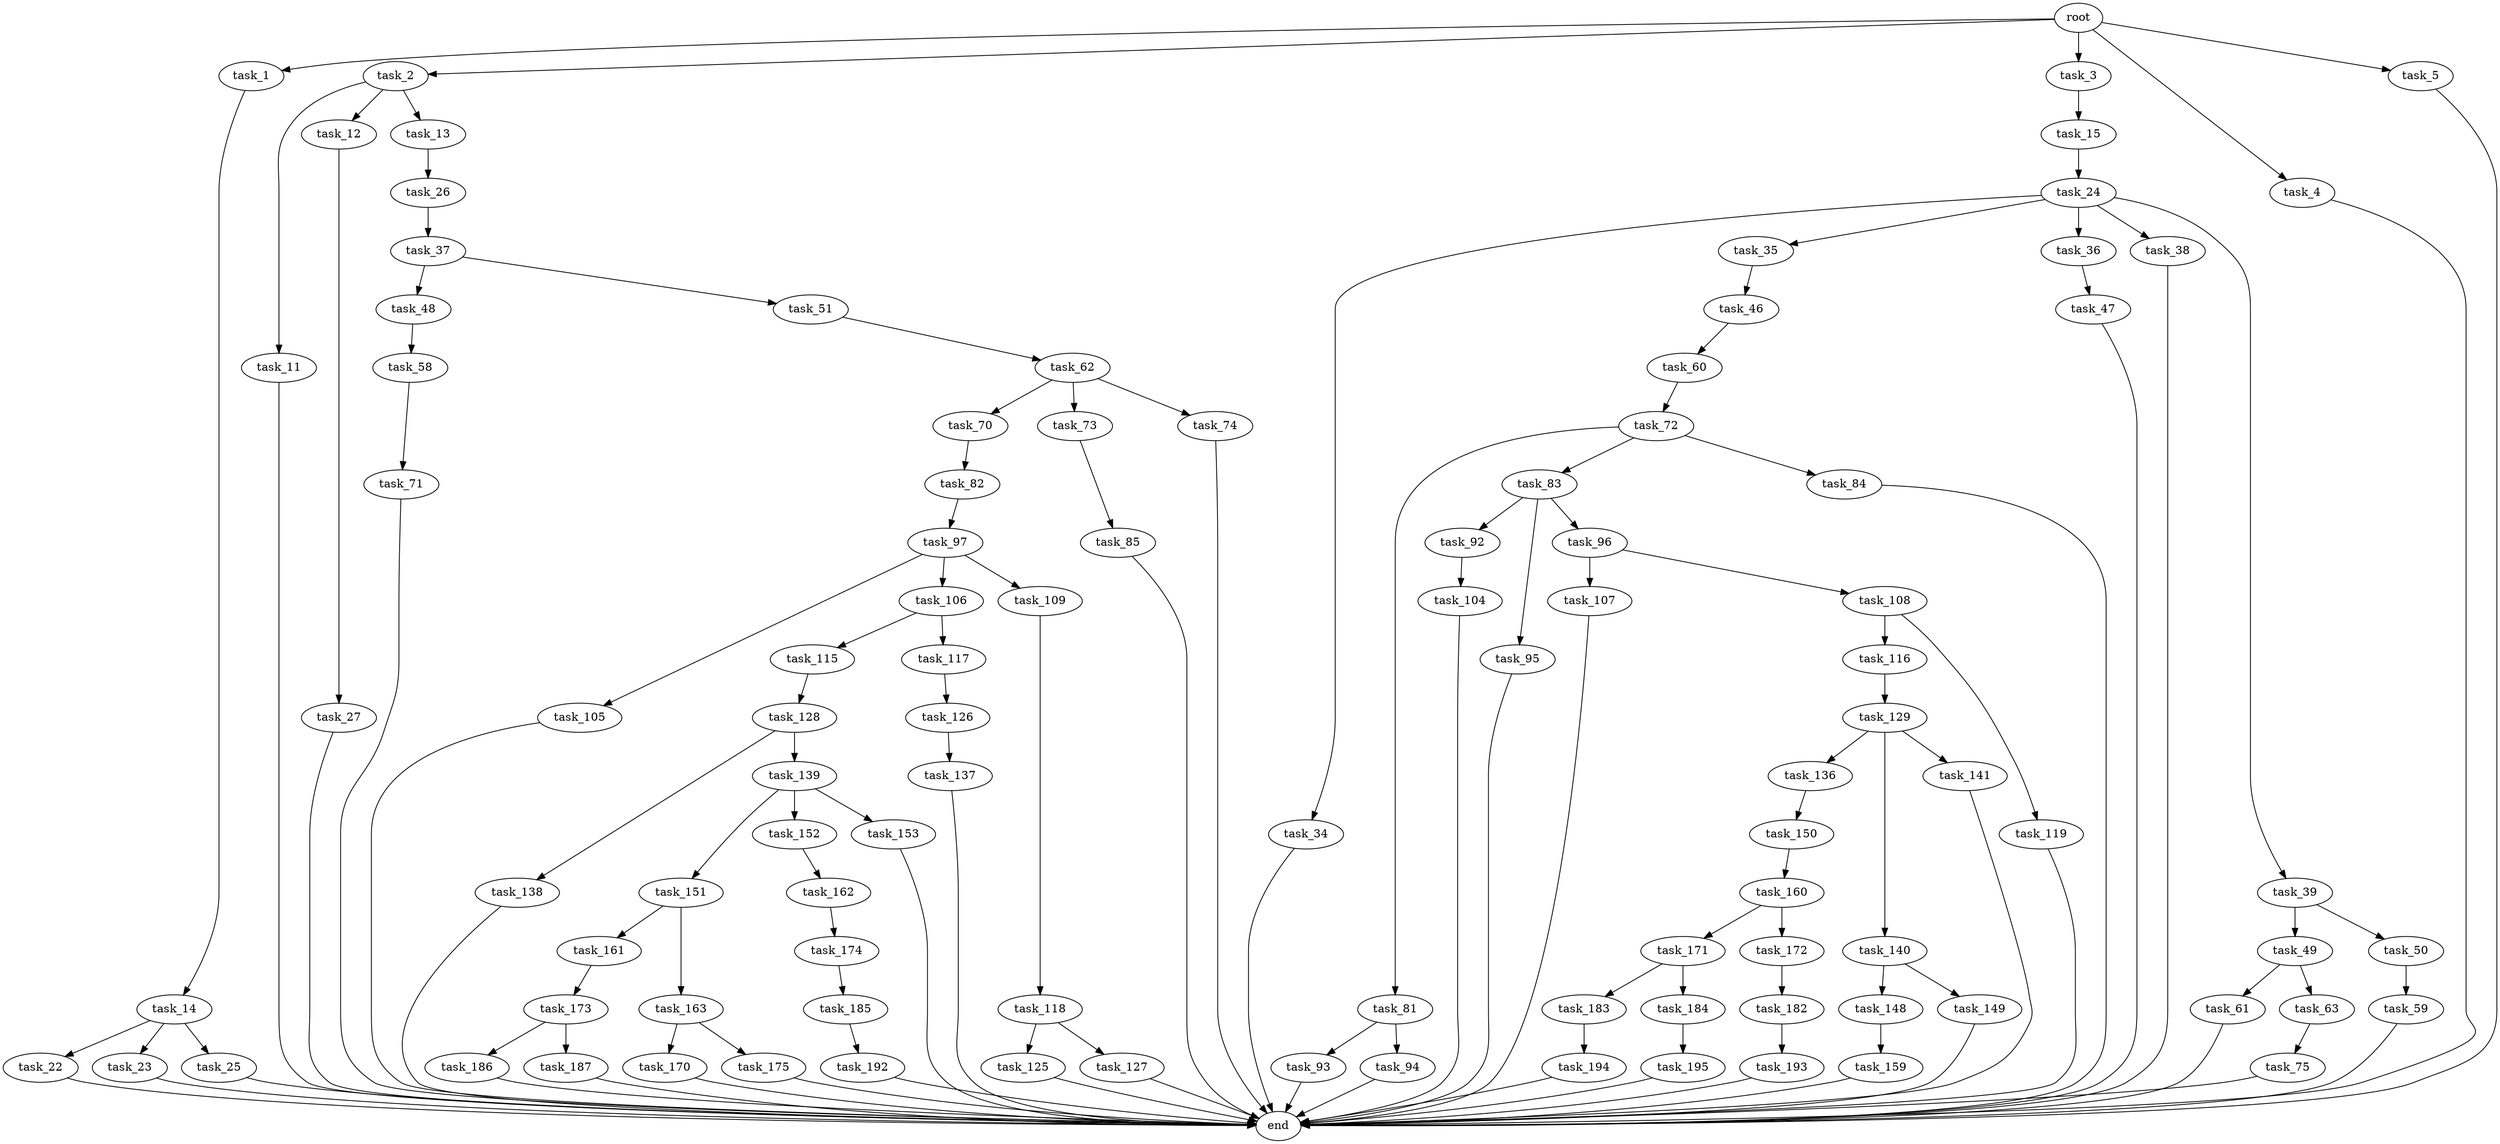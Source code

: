 digraph G {
  root [size="0.000000"];
  task_1 [size="9080968378.000000"];
  task_2 [size="134217728000.000000"];
  task_3 [size="46944849481.000000"];
  task_4 [size="21740065479.000000"];
  task_5 [size="32546872971.000000"];
  task_11 [size="13929598924.000000"];
  task_12 [size="18198419990.000000"];
  task_13 [size="68719476736.000000"];
  task_14 [size="12518386926.000000"];
  task_15 [size="68719476736.000000"];
  task_22 [size="80950873268.000000"];
  task_23 [size="1557979874.000000"];
  task_24 [size="33759021751.000000"];
  task_25 [size="124093561488.000000"];
  task_26 [size="7663899406.000000"];
  task_27 [size="171585260226.000000"];
  task_34 [size="320652413161.000000"];
  task_35 [size="97504154732.000000"];
  task_36 [size="328442872722.000000"];
  task_37 [size="515240418062.000000"];
  task_38 [size="6949465674.000000"];
  task_39 [size="40955960645.000000"];
  task_46 [size="418381802761.000000"];
  task_47 [size="9412875707.000000"];
  task_48 [size="231928233984.000000"];
  task_49 [size="549755813888.000000"];
  task_50 [size="483831099469.000000"];
  task_51 [size="24925840933.000000"];
  task_58 [size="142296366719.000000"];
  task_59 [size="1073741824000.000000"];
  task_60 [size="3837771731.000000"];
  task_61 [size="552903138065.000000"];
  task_62 [size="28991029248.000000"];
  task_63 [size="12108498848.000000"];
  task_70 [size="602429040233.000000"];
  task_71 [size="3970819887.000000"];
  task_72 [size="78516589450.000000"];
  task_73 [size="457852267983.000000"];
  task_74 [size="6696188954.000000"];
  task_75 [size="8589934592.000000"];
  task_81 [size="25437530229.000000"];
  task_82 [size="25937798665.000000"];
  task_83 [size="28991029248.000000"];
  task_84 [size="449871559778.000000"];
  task_85 [size="184347088631.000000"];
  task_92 [size="1114072867.000000"];
  task_93 [size="32796329853.000000"];
  task_94 [size="782757789696.000000"];
  task_95 [size="4620466899.000000"];
  task_96 [size="782757789696.000000"];
  task_97 [size="18366959323.000000"];
  task_104 [size="448113710178.000000"];
  task_105 [size="957499505433.000000"];
  task_106 [size="368293445632.000000"];
  task_107 [size="231928233984.000000"];
  task_108 [size="81170210579.000000"];
  task_109 [size="231928233984.000000"];
  task_115 [size="26159762825.000000"];
  task_116 [size="538702038270.000000"];
  task_117 [size="10457595228.000000"];
  task_118 [size="702671892189.000000"];
  task_119 [size="68719476736.000000"];
  task_125 [size="22859718801.000000"];
  task_126 [size="9620846605.000000"];
  task_127 [size="2442459770.000000"];
  task_128 [size="1529632304.000000"];
  task_129 [size="231928233984.000000"];
  task_136 [size="549755813888.000000"];
  task_137 [size="397174690646.000000"];
  task_138 [size="8589934592.000000"];
  task_139 [size="8589934592.000000"];
  task_140 [size="4060845373.000000"];
  task_141 [size="21174588282.000000"];
  task_148 [size="259168667919.000000"];
  task_149 [size="134217728000.000000"];
  task_150 [size="1967347592.000000"];
  task_151 [size="28991029248.000000"];
  task_152 [size="1087293865432.000000"];
  task_153 [size="28991029248.000000"];
  task_159 [size="104788977537.000000"];
  task_160 [size="218584204921.000000"];
  task_161 [size="8589934592.000000"];
  task_162 [size="782757789696.000000"];
  task_163 [size="5602954389.000000"];
  task_170 [size="11507382591.000000"];
  task_171 [size="8589934592.000000"];
  task_172 [size="99638936122.000000"];
  task_173 [size="6465179659.000000"];
  task_174 [size="47581055033.000000"];
  task_175 [size="3087805931.000000"];
  task_182 [size="8226118549.000000"];
  task_183 [size="21702987475.000000"];
  task_184 [size="10371901529.000000"];
  task_185 [size="2916824034.000000"];
  task_186 [size="153018001914.000000"];
  task_187 [size="1367750518801.000000"];
  task_192 [size="1073741824000.000000"];
  task_193 [size="283828281869.000000"];
  task_194 [size="741128644155.000000"];
  task_195 [size="368293445632.000000"];
  end [size="0.000000"];

  root -> task_1 [size="1.000000"];
  root -> task_2 [size="1.000000"];
  root -> task_3 [size="1.000000"];
  root -> task_4 [size="1.000000"];
  root -> task_5 [size="1.000000"];
  task_1 -> task_14 [size="301989888.000000"];
  task_2 -> task_11 [size="209715200.000000"];
  task_2 -> task_12 [size="209715200.000000"];
  task_2 -> task_13 [size="209715200.000000"];
  task_3 -> task_15 [size="33554432.000000"];
  task_4 -> end [size="1.000000"];
  task_5 -> end [size="1.000000"];
  task_11 -> end [size="1.000000"];
  task_12 -> task_27 [size="536870912.000000"];
  task_13 -> task_26 [size="134217728.000000"];
  task_14 -> task_22 [size="536870912.000000"];
  task_14 -> task_23 [size="536870912.000000"];
  task_14 -> task_25 [size="536870912.000000"];
  task_15 -> task_24 [size="134217728.000000"];
  task_22 -> end [size="1.000000"];
  task_23 -> end [size="1.000000"];
  task_24 -> task_34 [size="536870912.000000"];
  task_24 -> task_35 [size="536870912.000000"];
  task_24 -> task_36 [size="536870912.000000"];
  task_24 -> task_38 [size="536870912.000000"];
  task_24 -> task_39 [size="536870912.000000"];
  task_25 -> end [size="1.000000"];
  task_26 -> task_37 [size="33554432.000000"];
  task_27 -> end [size="1.000000"];
  task_34 -> end [size="1.000000"];
  task_35 -> task_46 [size="75497472.000000"];
  task_36 -> task_47 [size="679477248.000000"];
  task_37 -> task_48 [size="536870912.000000"];
  task_37 -> task_51 [size="536870912.000000"];
  task_38 -> end [size="1.000000"];
  task_39 -> task_49 [size="679477248.000000"];
  task_39 -> task_50 [size="679477248.000000"];
  task_46 -> task_60 [size="301989888.000000"];
  task_47 -> end [size="1.000000"];
  task_48 -> task_58 [size="301989888.000000"];
  task_49 -> task_61 [size="536870912.000000"];
  task_49 -> task_63 [size="536870912.000000"];
  task_50 -> task_59 [size="411041792.000000"];
  task_51 -> task_62 [size="411041792.000000"];
  task_58 -> task_71 [size="209715200.000000"];
  task_59 -> end [size="1.000000"];
  task_60 -> task_72 [size="75497472.000000"];
  task_61 -> end [size="1.000000"];
  task_62 -> task_70 [size="75497472.000000"];
  task_62 -> task_73 [size="75497472.000000"];
  task_62 -> task_74 [size="75497472.000000"];
  task_63 -> task_75 [size="411041792.000000"];
  task_70 -> task_82 [size="536870912.000000"];
  task_71 -> end [size="1.000000"];
  task_72 -> task_81 [size="75497472.000000"];
  task_72 -> task_83 [size="75497472.000000"];
  task_72 -> task_84 [size="75497472.000000"];
  task_73 -> task_85 [size="679477248.000000"];
  task_74 -> end [size="1.000000"];
  task_75 -> end [size="1.000000"];
  task_81 -> task_93 [size="33554432.000000"];
  task_81 -> task_94 [size="33554432.000000"];
  task_82 -> task_97 [size="536870912.000000"];
  task_83 -> task_92 [size="75497472.000000"];
  task_83 -> task_95 [size="75497472.000000"];
  task_83 -> task_96 [size="75497472.000000"];
  task_84 -> end [size="1.000000"];
  task_85 -> end [size="1.000000"];
  task_92 -> task_104 [size="33554432.000000"];
  task_93 -> end [size="1.000000"];
  task_94 -> end [size="1.000000"];
  task_95 -> end [size="1.000000"];
  task_96 -> task_107 [size="679477248.000000"];
  task_96 -> task_108 [size="679477248.000000"];
  task_97 -> task_105 [size="411041792.000000"];
  task_97 -> task_106 [size="411041792.000000"];
  task_97 -> task_109 [size="411041792.000000"];
  task_104 -> end [size="1.000000"];
  task_105 -> end [size="1.000000"];
  task_106 -> task_115 [size="411041792.000000"];
  task_106 -> task_117 [size="411041792.000000"];
  task_107 -> end [size="1.000000"];
  task_108 -> task_116 [size="134217728.000000"];
  task_108 -> task_119 [size="134217728.000000"];
  task_109 -> task_118 [size="301989888.000000"];
  task_115 -> task_128 [size="536870912.000000"];
  task_116 -> task_129 [size="536870912.000000"];
  task_117 -> task_126 [size="536870912.000000"];
  task_118 -> task_125 [size="679477248.000000"];
  task_118 -> task_127 [size="679477248.000000"];
  task_119 -> end [size="1.000000"];
  task_125 -> end [size="1.000000"];
  task_126 -> task_137 [size="536870912.000000"];
  task_127 -> end [size="1.000000"];
  task_128 -> task_138 [size="134217728.000000"];
  task_128 -> task_139 [size="134217728.000000"];
  task_129 -> task_136 [size="301989888.000000"];
  task_129 -> task_140 [size="301989888.000000"];
  task_129 -> task_141 [size="301989888.000000"];
  task_136 -> task_150 [size="536870912.000000"];
  task_137 -> end [size="1.000000"];
  task_138 -> end [size="1.000000"];
  task_139 -> task_151 [size="33554432.000000"];
  task_139 -> task_152 [size="33554432.000000"];
  task_139 -> task_153 [size="33554432.000000"];
  task_140 -> task_148 [size="134217728.000000"];
  task_140 -> task_149 [size="134217728.000000"];
  task_141 -> end [size="1.000000"];
  task_148 -> task_159 [size="301989888.000000"];
  task_149 -> end [size="1.000000"];
  task_150 -> task_160 [size="75497472.000000"];
  task_151 -> task_161 [size="75497472.000000"];
  task_151 -> task_163 [size="75497472.000000"];
  task_152 -> task_162 [size="679477248.000000"];
  task_153 -> end [size="1.000000"];
  task_159 -> end [size="1.000000"];
  task_160 -> task_171 [size="301989888.000000"];
  task_160 -> task_172 [size="301989888.000000"];
  task_161 -> task_173 [size="33554432.000000"];
  task_162 -> task_174 [size="679477248.000000"];
  task_163 -> task_170 [size="209715200.000000"];
  task_163 -> task_175 [size="209715200.000000"];
  task_170 -> end [size="1.000000"];
  task_171 -> task_183 [size="33554432.000000"];
  task_171 -> task_184 [size="33554432.000000"];
  task_172 -> task_182 [size="209715200.000000"];
  task_173 -> task_186 [size="134217728.000000"];
  task_173 -> task_187 [size="134217728.000000"];
  task_174 -> task_185 [size="75497472.000000"];
  task_175 -> end [size="1.000000"];
  task_182 -> task_193 [size="134217728.000000"];
  task_183 -> task_194 [size="411041792.000000"];
  task_184 -> task_195 [size="679477248.000000"];
  task_185 -> task_192 [size="75497472.000000"];
  task_186 -> end [size="1.000000"];
  task_187 -> end [size="1.000000"];
  task_192 -> end [size="1.000000"];
  task_193 -> end [size="1.000000"];
  task_194 -> end [size="1.000000"];
  task_195 -> end [size="1.000000"];
}
